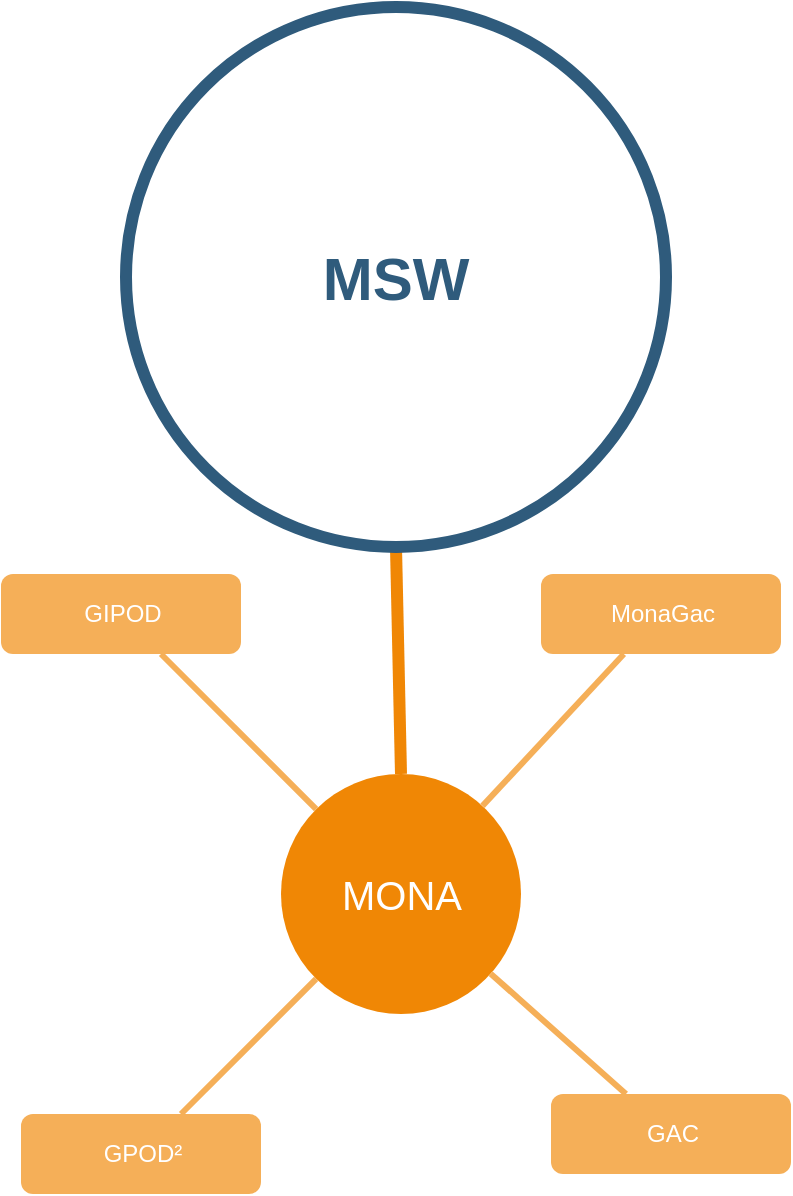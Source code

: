 <mxfile version="20.7.2" type="github">
  <diagram id="6a731a19-8d31-9384-78a2-239565b7b9f0" name="Page-1">
    <mxGraphModel dx="2403" dy="877" grid="1" gridSize="10" guides="1" tooltips="1" connect="1" arrows="1" fold="1" page="1" pageScale="1" pageWidth="1169" pageHeight="827" background="none" math="0" shadow="0">
      <root>
        <mxCell id="0" />
        <mxCell id="1" parent="0" />
        <mxCell id="1351" value="MONA" style="ellipse;whiteSpace=wrap;html=1;shadow=0;fontFamily=Helvetica;fontSize=20;fontColor=#FFFFFF;align=center;strokeWidth=3;fillColor=#F08705;strokeColor=none;gradientColor=none;" parent="1" vertex="1">
          <mxGeometry x="1038.5" y="1060" width="120" height="120" as="geometry" />
        </mxCell>
        <mxCell id="1357" value="GPOD²" style="rounded=1;fillColor=#f5af58;strokeColor=none;strokeWidth=3;shadow=0;html=1;fontColor=#FFFFFF;" parent="1" vertex="1">
          <mxGeometry x="908.5" y="1230" width="120" height="40" as="geometry" />
        </mxCell>
        <mxCell id="1360" style="endArrow=none;strokeWidth=6;strokeColor=#f08705;html=1;exitX=0.5;exitY=1;exitDx=0;exitDy=0;entryX=0.5;entryY=0;entryDx=0;entryDy=0;" parent="1" source="1515" target="1351" edge="1">
          <mxGeometry relative="1" as="geometry">
            <mxPoint x="1096.9" y="1296.503" as="sourcePoint" />
          </mxGeometry>
        </mxCell>
        <mxCell id="1391" value="GIPOD" style="rounded=1;fillColor=#f5af58;strokeColor=none;strokeWidth=3;shadow=0;html=1;fontColor=#FFFFFF;" parent="1" vertex="1">
          <mxGeometry x="898.5" y="960" width="120" height="40" as="geometry" />
        </mxCell>
        <mxCell id="1394" value="MonaGac" style="rounded=1;fillColor=#f5af58;strokeColor=none;strokeWidth=3;shadow=0;html=1;fontColor=#FFFFFF;" parent="1" vertex="1">
          <mxGeometry x="1168.5" y="960" width="120" height="40" as="geometry" />
        </mxCell>
        <mxCell id="1398" value="GAC" style="rounded=1;fillColor=#f5af58;strokeColor=none;strokeWidth=3;shadow=0;html=1;fontColor=#FFFFFF;" parent="1" vertex="1">
          <mxGeometry x="1173.5" y="1220" width="120" height="40" as="geometry" />
        </mxCell>
        <mxCell id="1399" value="" style="edgeStyle=none;endArrow=none;strokeWidth=3;strokeColor=#F5AF58;html=1;" parent="1" source="1351" target="1357" edge="1">
          <mxGeometry x="-61.5" y="840" width="100" height="100" as="geometry">
            <mxPoint x="-61.5" y="940" as="sourcePoint" />
            <mxPoint x="38.5" y="840" as="targetPoint" />
          </mxGeometry>
        </mxCell>
        <mxCell id="1403" value="" style="edgeStyle=none;endArrow=none;strokeWidth=3;strokeColor=#F5AF58;html=1;" parent="1" source="1351" target="1391" edge="1">
          <mxGeometry x="-61.5" y="840" width="100" height="100" as="geometry">
            <mxPoint x="-61.5" y="940" as="sourcePoint" />
            <mxPoint x="38.5" y="840" as="targetPoint" />
          </mxGeometry>
        </mxCell>
        <mxCell id="1406" value="" style="edgeStyle=none;endArrow=none;strokeWidth=3;strokeColor=#F5AF58;html=1;" parent="1" source="1351" target="1394" edge="1">
          <mxGeometry x="-61.5" y="840" width="100" height="100" as="geometry">
            <mxPoint x="-61.5" y="940" as="sourcePoint" />
            <mxPoint x="38.5" y="840" as="targetPoint" />
          </mxGeometry>
        </mxCell>
        <mxCell id="1410" value="" style="edgeStyle=none;endArrow=none;strokeWidth=3;strokeColor=#F5AF58;html=1;" parent="1" source="1351" target="1398" edge="1">
          <mxGeometry x="-61.5" y="840" width="100" height="100" as="geometry">
            <mxPoint x="-61.5" y="940" as="sourcePoint" />
            <mxPoint x="38.5" y="840" as="targetPoint" />
          </mxGeometry>
        </mxCell>
        <mxCell id="1515" value="MSW" style="ellipse;whiteSpace=wrap;html=1;shadow=0;fontFamily=Helvetica;fontSize=30;fontColor=#2F5B7C;align=center;strokeColor=#2F5B7C;strokeWidth=6;fillColor=#FFFFFF;fontStyle=1;gradientColor=none;" parent="1" vertex="1">
          <mxGeometry x="961" y="676.5" width="270" height="270" as="geometry" />
        </mxCell>
      </root>
    </mxGraphModel>
  </diagram>
</mxfile>

